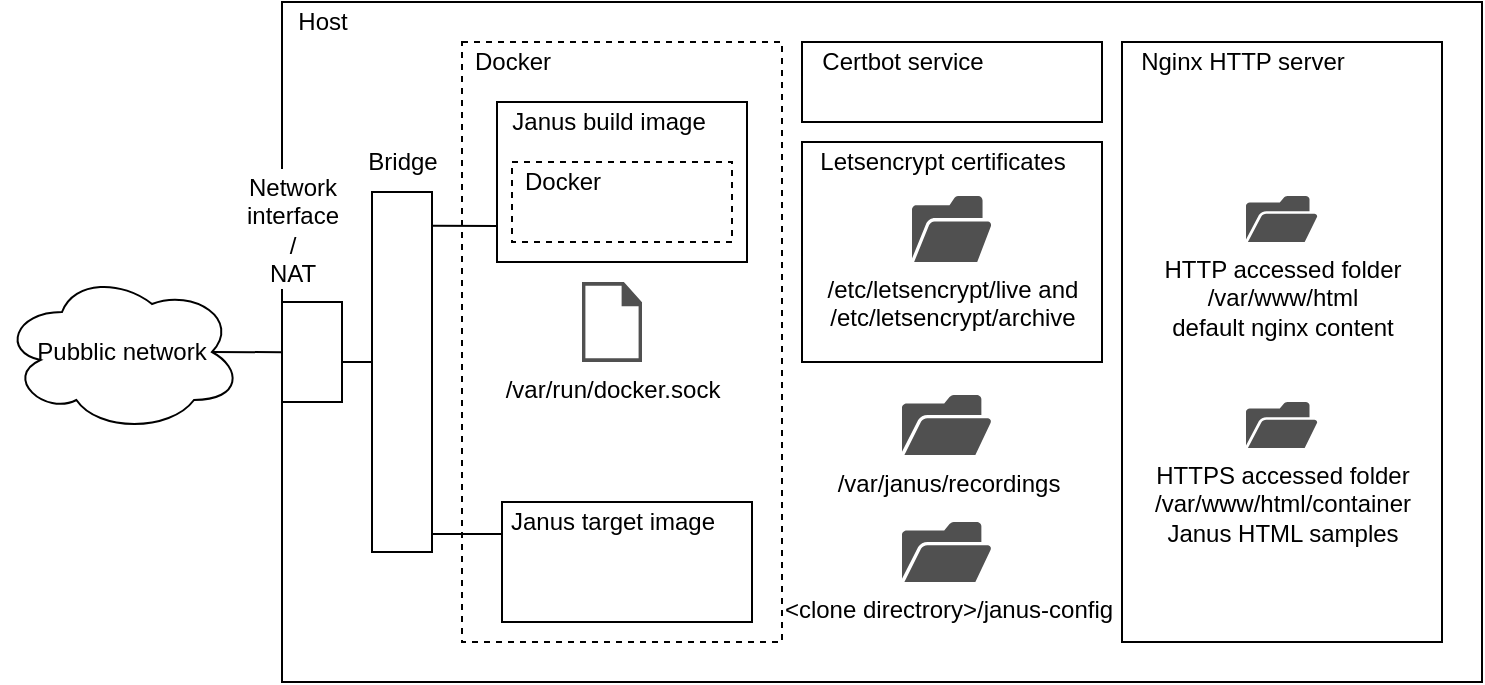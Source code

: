 <mxfile version="13.7.3" type="device"><diagram id="7rvYLu1wxgaCryVDfLi5" name="Page-1"><mxGraphModel dx="1936" dy="806" grid="1" gridSize="10" guides="1" tooltips="1" connect="1" arrows="1" fold="1" page="1" pageScale="1" pageWidth="850" pageHeight="1100" math="0" shadow="0"><root><mxCell id="0"/><mxCell id="1" parent="0"/><mxCell id="JGJljJNsjwkU0vfiKT7L-27" value="" style="verticalLabelPosition=bottom;verticalAlign=top;html=1;shape=mxgraph.basic.rect;fillColor2=none;strokeWidth=1;size=20;indent=5;" parent="1" vertex="1"><mxGeometry x="110" y="150" width="600" height="340" as="geometry"/></mxCell><mxCell id="JGJljJNsjwkU0vfiKT7L-28" value="" style="verticalLabelPosition=bottom;verticalAlign=top;html=1;shape=mxgraph.basic.rect;fillColor2=none;strokeWidth=1;size=20;indent=5;dashed=1;" parent="1" vertex="1"><mxGeometry x="200" y="170" width="160" height="300" as="geometry"/></mxCell><mxCell id="JGJljJNsjwkU0vfiKT7L-29" value="" style="verticalLabelPosition=bottom;verticalAlign=top;html=1;shape=mxgraph.basic.rect;fillColor2=none;strokeWidth=1;size=20;indent=5;" parent="1" vertex="1"><mxGeometry x="217.5" y="200" width="125" height="80" as="geometry"/></mxCell><mxCell id="JGJljJNsjwkU0vfiKT7L-32" value="Host" style="text;html=1;resizable=0;autosize=1;align=center;verticalAlign=middle;points=[];fillColor=none;strokeColor=none;rounded=0;" parent="1" vertex="1"><mxGeometry x="110" y="150" width="40" height="20" as="geometry"/></mxCell><mxCell id="JGJljJNsjwkU0vfiKT7L-33" value="Docker" style="text;html=1;resizable=0;autosize=1;align=center;verticalAlign=middle;points=[];fillColor=none;strokeColor=none;rounded=0;" parent="1" vertex="1"><mxGeometry x="200" y="170" width="50" height="20" as="geometry"/></mxCell><mxCell id="JGJljJNsjwkU0vfiKT7L-34" value="Janus build image" style="text;html=1;resizable=0;autosize=1;align=center;verticalAlign=middle;points=[];fillColor=none;strokeColor=none;rounded=0;" parent="1" vertex="1"><mxGeometry x="217.5" y="200" width="110" height="20" as="geometry"/></mxCell><mxCell id="JGJljJNsjwkU0vfiKT7L-35" value="" style="verticalLabelPosition=bottom;verticalAlign=top;html=1;shape=mxgraph.basic.rect;fillColor2=none;strokeWidth=1;size=20;indent=5;" parent="1" vertex="1"><mxGeometry x="220" y="400" width="125" height="60" as="geometry"/></mxCell><mxCell id="JGJljJNsjwkU0vfiKT7L-36" value="Janus target image" style="text;html=1;resizable=0;autosize=1;align=center;verticalAlign=middle;points=[];fillColor=none;strokeColor=none;rounded=0;" parent="1" vertex="1"><mxGeometry x="215" y="400" width="120" height="20" as="geometry"/></mxCell><mxCell id="JGJljJNsjwkU0vfiKT7L-37" value="" style="verticalLabelPosition=bottom;verticalAlign=top;html=1;shape=mxgraph.basic.rect;fillColor2=none;strokeWidth=1;size=20;indent=5;" parent="1" vertex="1"><mxGeometry x="530" y="170" width="160" height="300" as="geometry"/></mxCell><mxCell id="JGJljJNsjwkU0vfiKT7L-38" value="HTTP accessed folder&lt;br&gt;/var/www/html&lt;br&gt;default nginx content" style="pointerEvents=1;shadow=0;dashed=0;html=1;strokeColor=none;fillColor=#505050;labelPosition=center;verticalLabelPosition=bottom;verticalAlign=top;outlineConnect=0;align=center;shape=mxgraph.office.concepts.folder_open;" parent="1" vertex="1"><mxGeometry x="592" y="247" width="36" height="23" as="geometry"/></mxCell><mxCell id="JGJljJNsjwkU0vfiKT7L-39" value="Nginx HTTP server" style="text;html=1;resizable=0;autosize=1;align=center;verticalAlign=middle;points=[];fillColor=none;strokeColor=none;rounded=0;" parent="1" vertex="1"><mxGeometry x="530" y="170" width="120" height="20" as="geometry"/></mxCell><mxCell id="JGJljJNsjwkU0vfiKT7L-40" value="HTTPS accessed folder&lt;br&gt;/var/www/html/container&lt;br&gt;Janus HTML samples" style="pointerEvents=1;shadow=0;dashed=0;html=1;strokeColor=none;fillColor=#505050;labelPosition=center;verticalLabelPosition=bottom;verticalAlign=top;outlineConnect=0;align=center;shape=mxgraph.office.concepts.folder_open;" parent="1" vertex="1"><mxGeometry x="592" y="350" width="36" height="23" as="geometry"/></mxCell><mxCell id="JGJljJNsjwkU0vfiKT7L-44" value="" style="verticalLabelPosition=bottom;verticalAlign=top;html=1;shape=mxgraph.basic.rect;fillColor2=none;strokeWidth=1;size=20;indent=5;" parent="1" vertex="1"><mxGeometry x="370" y="170" width="150" height="40" as="geometry"/></mxCell><mxCell id="JGJljJNsjwkU0vfiKT7L-45" value="Certbot service" style="text;html=1;resizable=0;autosize=1;align=center;verticalAlign=middle;points=[];fillColor=none;strokeColor=none;rounded=0;" parent="1" vertex="1"><mxGeometry x="370" y="170" width="100" height="20" as="geometry"/></mxCell><mxCell id="JGJljJNsjwkU0vfiKT7L-49" value="" style="verticalLabelPosition=bottom;verticalAlign=top;html=1;shape=mxgraph.basic.rect;fillColor2=none;strokeWidth=1;size=20;indent=5;" parent="1" vertex="1"><mxGeometry x="370" y="220" width="150" height="110" as="geometry"/></mxCell><mxCell id="JGJljJNsjwkU0vfiKT7L-50" value="Letsencrypt certificates" style="text;html=1;resizable=0;autosize=1;align=center;verticalAlign=middle;points=[];fillColor=none;strokeColor=none;rounded=0;" parent="1" vertex="1"><mxGeometry x="370" y="220" width="140" height="20" as="geometry"/></mxCell><mxCell id="JGJljJNsjwkU0vfiKT7L-51" value="/etc/letsencrypt/live and&lt;br&gt;/etc/letsencrypt/archive" style="pointerEvents=1;shadow=0;dashed=0;html=1;strokeColor=none;fillColor=#505050;labelPosition=center;verticalLabelPosition=bottom;verticalAlign=top;outlineConnect=0;align=center;shape=mxgraph.office.concepts.folder_open;" parent="1" vertex="1"><mxGeometry x="425" y="247" width="40" height="33" as="geometry"/></mxCell><mxCell id="JGJljJNsjwkU0vfiKT7L-54" value="/var/janus/recordings" style="pointerEvents=1;shadow=0;dashed=0;html=1;strokeColor=none;fillColor=#505050;labelPosition=center;verticalLabelPosition=bottom;verticalAlign=top;outlineConnect=0;align=center;shape=mxgraph.office.concepts.folder_open;" parent="1" vertex="1"><mxGeometry x="420" y="346.5" width="45" height="30" as="geometry"/></mxCell><mxCell id="JGJljJNsjwkU0vfiKT7L-55" value="" style="verticalLabelPosition=bottom;verticalAlign=top;html=1;shape=mxgraph.basic.rect;fillColor2=none;strokeWidth=1;size=20;indent=5;dashed=1;" parent="1" vertex="1"><mxGeometry x="225" y="230" width="110" height="40" as="geometry"/></mxCell><mxCell id="JGJljJNsjwkU0vfiKT7L-56" value="Docker" style="text;html=1;resizable=0;autosize=1;align=center;verticalAlign=middle;points=[];fillColor=none;strokeColor=none;rounded=0;" parent="1" vertex="1"><mxGeometry x="225" y="230" width="50" height="20" as="geometry"/></mxCell><mxCell id="JGJljJNsjwkU0vfiKT7L-57" value="/var/run/docker.sock" style="pointerEvents=1;shadow=0;dashed=0;html=1;strokeColor=none;fillColor=#505050;labelPosition=center;verticalLabelPosition=bottom;verticalAlign=top;outlineConnect=0;align=center;shape=mxgraph.office.concepts.document_blank;" parent="1" vertex="1"><mxGeometry x="260" y="290" width="30" height="40" as="geometry"/></mxCell><mxCell id="qy3elc0JkHXKzYn9HOLt-1" value="" style="rounded=0;whiteSpace=wrap;html=1;rotation=90;" parent="1" vertex="1"><mxGeometry x="80" y="320" width="180" height="30" as="geometry"/></mxCell><mxCell id="qy3elc0JkHXKzYn9HOLt-2" value="" style="endArrow=none;html=1;entryX=0.004;entryY=0.775;entryDx=0;entryDy=0;entryPerimeter=0;exitX=0.094;exitY=0;exitDx=0;exitDy=0;exitPerimeter=0;" parent="1" source="qy3elc0JkHXKzYn9HOLt-1" target="JGJljJNsjwkU0vfiKT7L-29" edge="1"><mxGeometry width="50" height="50" relative="1" as="geometry"><mxPoint x="400" y="440" as="sourcePoint"/><mxPoint x="450" y="390" as="targetPoint"/></mxGeometry></mxCell><mxCell id="qy3elc0JkHXKzYn9HOLt-3" value="" style="endArrow=none;html=1;entryX=0.016;entryY=0.267;entryDx=0;entryDy=0;entryPerimeter=0;" parent="1" edge="1"><mxGeometry width="50" height="50" relative="1" as="geometry"><mxPoint x="185" y="416" as="sourcePoint"/><mxPoint x="220" y="416.02" as="targetPoint"/></mxGeometry></mxCell><mxCell id="qy3elc0JkHXKzYn9HOLt-4" value="Bridge" style="text;html=1;resizable=0;autosize=1;align=center;verticalAlign=middle;points=[];fillColor=none;strokeColor=none;rounded=0;" parent="1" vertex="1"><mxGeometry x="145" y="220" width="50" height="20" as="geometry"/></mxCell><mxCell id="qy3elc0JkHXKzYn9HOLt-6" value="" style="rounded=0;whiteSpace=wrap;html=1;rotation=-90;" parent="1" vertex="1"><mxGeometry x="100" y="310" width="50" height="30" as="geometry"/></mxCell><mxCell id="qy3elc0JkHXKzYn9HOLt-7" value="Network &lt;br&gt;interface&lt;br&gt;/&lt;br&gt;NAT" style="text;html=1;resizable=0;autosize=1;align=center;verticalAlign=middle;points=[];strokeColor=none;rounded=0;fillColor=#ffffff;" parent="1" vertex="1"><mxGeometry x="85" y="233.5" width="60" height="60" as="geometry"/></mxCell><mxCell id="qy3elc0JkHXKzYn9HOLt-8" value="" style="endArrow=none;html=1;" parent="1" edge="1"><mxGeometry width="50" height="50" relative="1" as="geometry"><mxPoint x="140" y="330" as="sourcePoint"/><mxPoint x="155" y="330" as="targetPoint"/></mxGeometry></mxCell><mxCell id="qy3elc0JkHXKzYn9HOLt-9" value="Pubblic network" style="ellipse;shape=cloud;whiteSpace=wrap;html=1;fillColor=#ffffff;" parent="1" vertex="1"><mxGeometry x="-30" y="285" width="120" height="80" as="geometry"/></mxCell><mxCell id="qy3elc0JkHXKzYn9HOLt-10" value="" style="endArrow=none;html=1;entryX=0;entryY=0.515;entryDx=0;entryDy=0;entryPerimeter=0;exitX=0.875;exitY=0.5;exitDx=0;exitDy=0;exitPerimeter=0;" parent="1" source="qy3elc0JkHXKzYn9HOLt-9" target="JGJljJNsjwkU0vfiKT7L-27" edge="1"><mxGeometry width="50" height="50" relative="1" as="geometry"><mxPoint x="20" y="440" as="sourcePoint"/><mxPoint x="70" y="390" as="targetPoint"/></mxGeometry></mxCell><mxCell id="WS9857AUuli0HG6jmEoA-1" value="&amp;lt;clone directrory&amp;gt;/janus-config" style="pointerEvents=1;shadow=0;dashed=0;html=1;strokeColor=none;fillColor=#505050;labelPosition=center;verticalLabelPosition=bottom;verticalAlign=top;outlineConnect=0;align=center;shape=mxgraph.office.concepts.folder_open;" parent="1" vertex="1"><mxGeometry x="420" y="410" width="45" height="30" as="geometry"/></mxCell></root></mxGraphModel></diagram></mxfile>